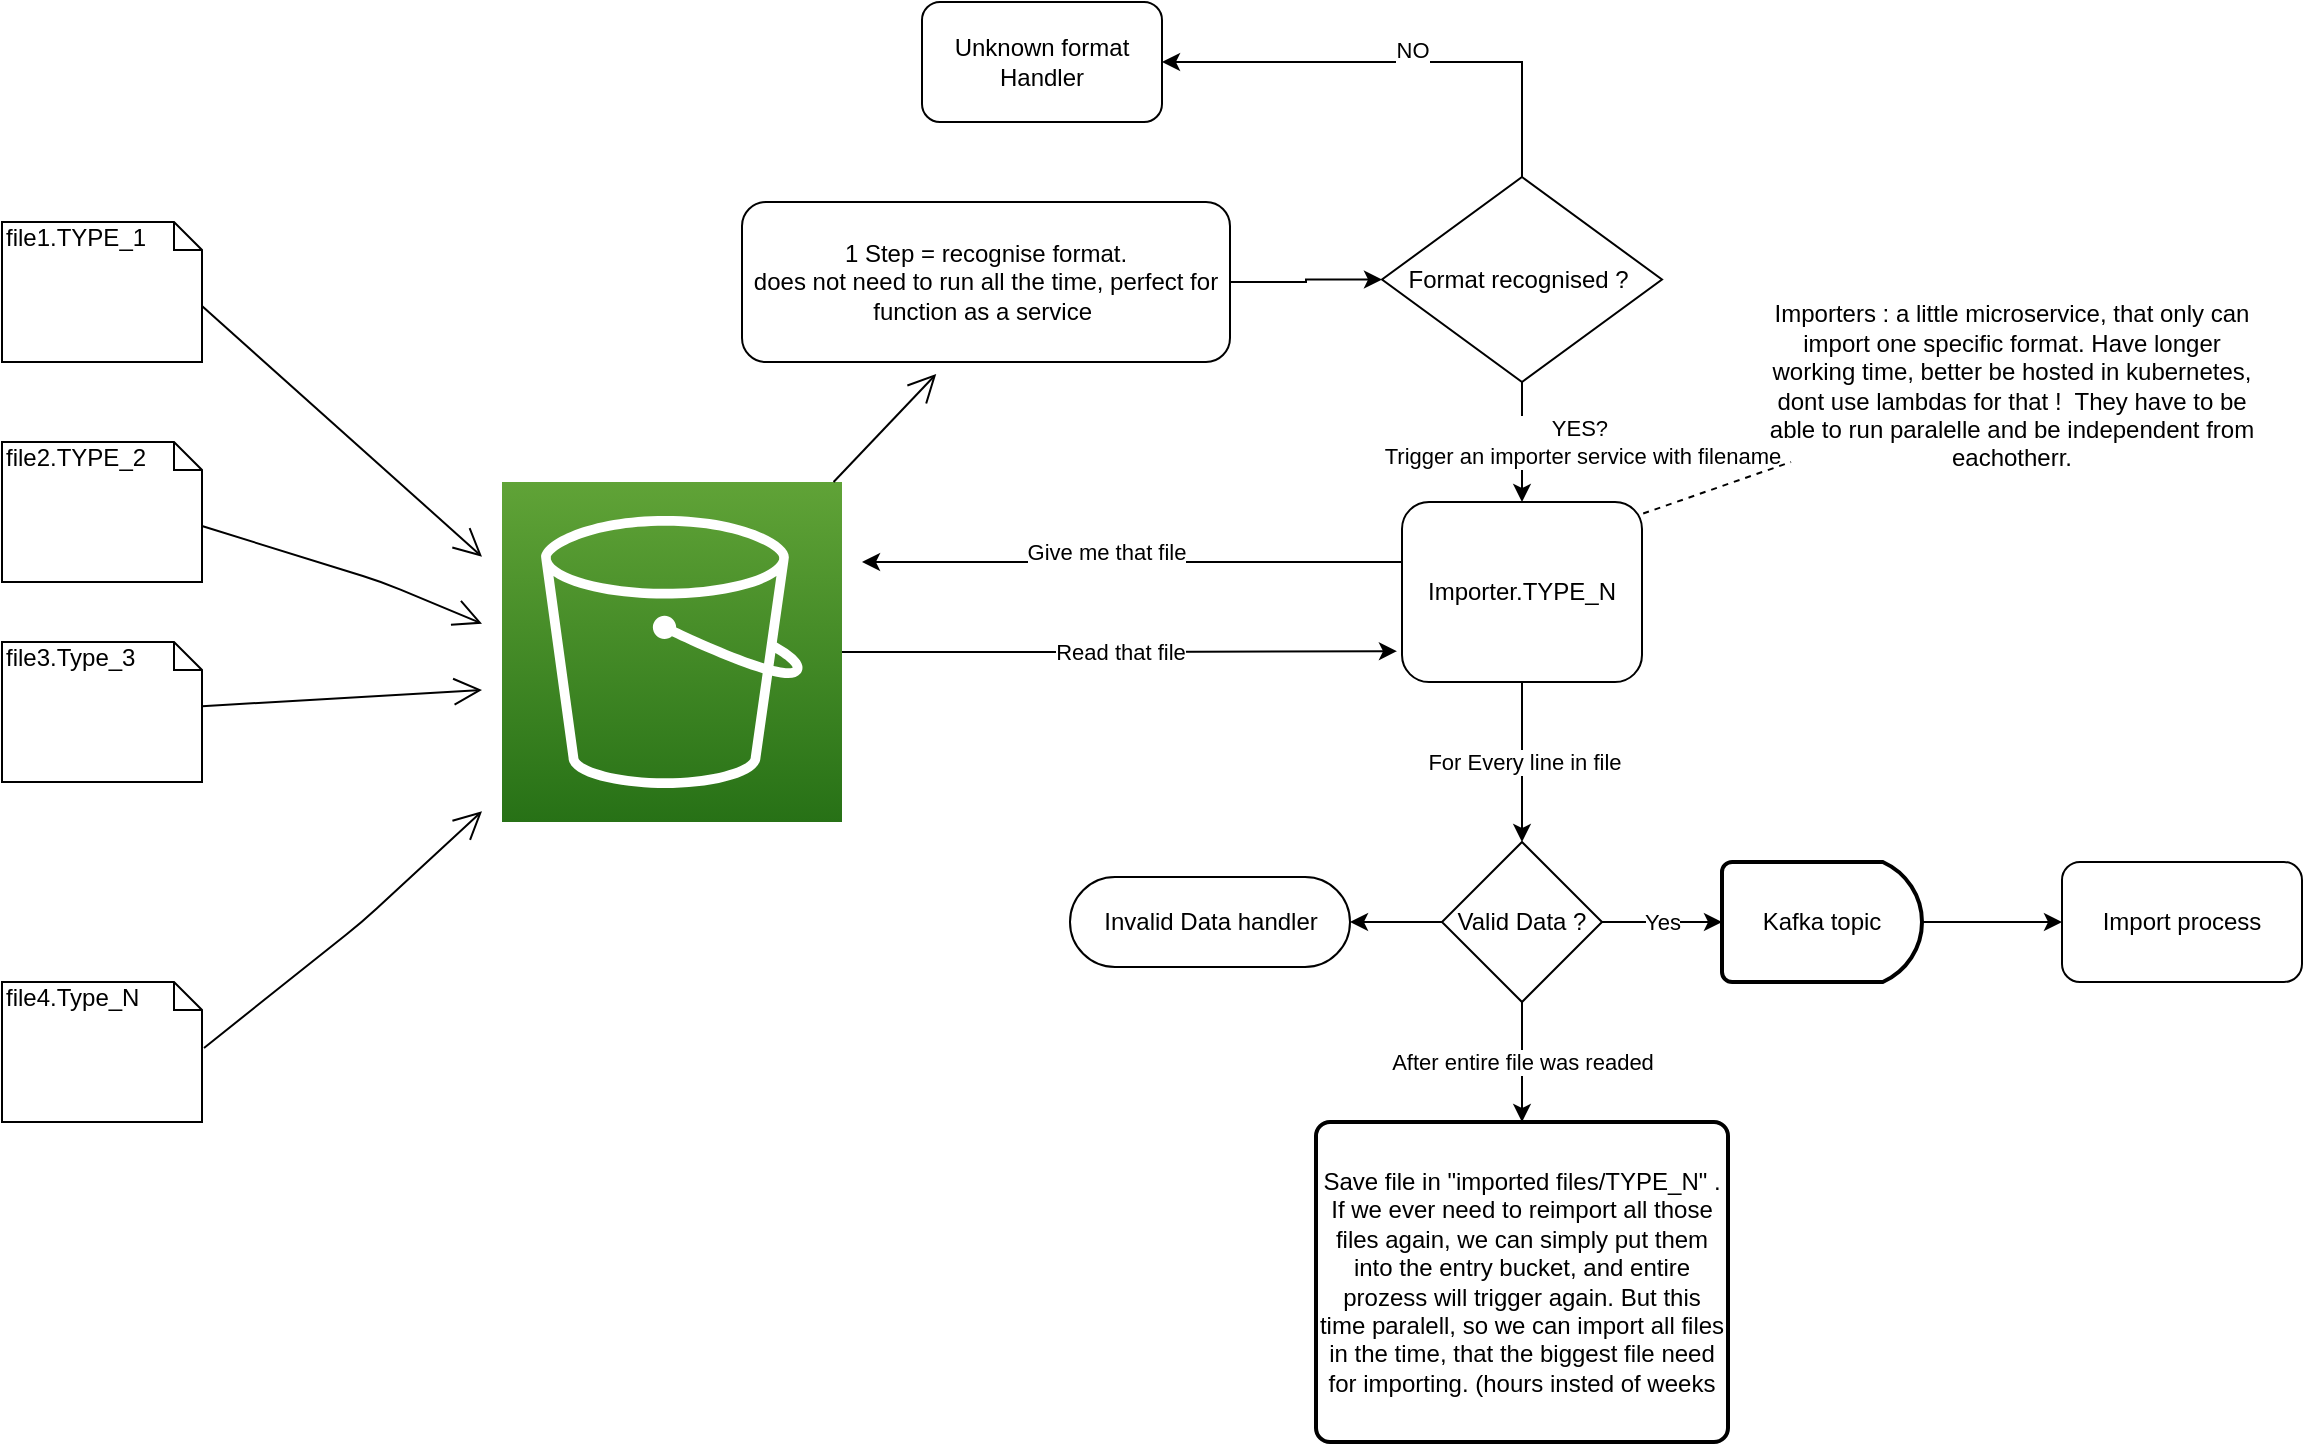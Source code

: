 <mxfile version="13.3.0" type="github">
  <diagram id="6az-f2hGm9_44fIk0SS6" name="Page-1">
    <mxGraphModel dx="2012" dy="721" grid="1" gridSize="10" guides="1" tooltips="1" connect="1" arrows="1" fold="1" page="1" pageScale="1" pageWidth="827" pageHeight="1169" math="0" shadow="0">
      <root>
        <mxCell id="0" />
        <mxCell id="1" parent="0" />
        <mxCell id="f88zX8U65ByKJ041jOnL-2" value="file1.TYPE_1" style="shape=note;whiteSpace=wrap;html=1;size=14;verticalAlign=top;align=left;spacingTop=-6;" vertex="1" parent="1">
          <mxGeometry x="-190" y="120" width="100" height="70" as="geometry" />
        </mxCell>
        <mxCell id="f88zX8U65ByKJ041jOnL-3" value="file2.TYPE_2" style="shape=note;whiteSpace=wrap;html=1;size=14;verticalAlign=top;align=left;spacingTop=-6;" vertex="1" parent="1">
          <mxGeometry x="-190" y="230" width="100" height="70" as="geometry" />
        </mxCell>
        <mxCell id="f88zX8U65ByKJ041jOnL-4" value="file3.Type_3" style="shape=note;whiteSpace=wrap;html=1;size=14;verticalAlign=top;align=left;spacingTop=-6;" vertex="1" parent="1">
          <mxGeometry x="-190" y="330" width="100" height="70" as="geometry" />
        </mxCell>
        <mxCell id="f88zX8U65ByKJ041jOnL-5" value="file4.Type_N" style="shape=note;whiteSpace=wrap;html=1;size=14;verticalAlign=top;align=left;spacingTop=-6;" vertex="1" parent="1">
          <mxGeometry x="-190" y="500" width="100" height="70" as="geometry" />
        </mxCell>
        <mxCell id="f88zX8U65ByKJ041jOnL-6" value="" style="endArrow=open;endFill=1;endSize=12;html=1;exitX=0;exitY=0;exitDx=100;exitDy=42;exitPerimeter=0;" edge="1" parent="1" source="f88zX8U65ByKJ041jOnL-2">
          <mxGeometry width="160" relative="1" as="geometry">
            <mxPoint x="100" y="570" as="sourcePoint" />
            <mxPoint x="50" y="287.333" as="targetPoint" />
          </mxGeometry>
        </mxCell>
        <mxCell id="f88zX8U65ByKJ041jOnL-7" value="" style="endArrow=open;endFill=1;endSize=12;html=1;exitX=0;exitY=0;exitDx=100;exitDy=42;exitPerimeter=0;" edge="1" parent="1" source="f88zX8U65ByKJ041jOnL-3">
          <mxGeometry width="160" relative="1" as="geometry">
            <mxPoint x="-90" y="162" as="sourcePoint" />
            <mxPoint x="50" y="320.833" as="targetPoint" />
            <Array as="points">
              <mxPoint y="300" />
            </Array>
          </mxGeometry>
        </mxCell>
        <mxCell id="f88zX8U65ByKJ041jOnL-8" value="" style="endArrow=open;endFill=1;endSize=12;html=1;" edge="1" parent="1" source="f88zX8U65ByKJ041jOnL-4">
          <mxGeometry width="160" relative="1" as="geometry">
            <mxPoint x="-90" y="162" as="sourcePoint" />
            <mxPoint x="50" y="354.038" as="targetPoint" />
            <Array as="points" />
          </mxGeometry>
        </mxCell>
        <mxCell id="f88zX8U65ByKJ041jOnL-9" value="" style="endArrow=open;endFill=1;endSize=12;html=1;exitX=1.01;exitY=0.471;exitDx=0;exitDy=0;exitPerimeter=0;" edge="1" parent="1" source="f88zX8U65ByKJ041jOnL-5">
          <mxGeometry width="160" relative="1" as="geometry">
            <mxPoint x="-90" y="362.115" as="sourcePoint" />
            <mxPoint x="50" y="414.615" as="targetPoint" />
            <Array as="points">
              <mxPoint x="-10" y="470" />
            </Array>
          </mxGeometry>
        </mxCell>
        <mxCell id="f88zX8U65ByKJ041jOnL-10" style="edgeStyle=orthogonalEdgeStyle;rounded=0;orthogonalLoop=1;jettySize=auto;html=1;entryX=0;entryY=0.5;entryDx=0;entryDy=0;" edge="1" parent="1" source="f88zX8U65ByKJ041jOnL-11" target="f88zX8U65ByKJ041jOnL-19">
          <mxGeometry relative="1" as="geometry" />
        </mxCell>
        <mxCell id="f88zX8U65ByKJ041jOnL-11" value="1 Step = recognise format.&lt;br&gt;does not need to run all the time, perfect for function as a service&amp;nbsp;" style="rounded=1;whiteSpace=wrap;html=1;" vertex="1" parent="1">
          <mxGeometry x="180" y="110" width="244" height="80" as="geometry" />
        </mxCell>
        <mxCell id="f88zX8U65ByKJ041jOnL-12" value="&lt;br&gt;" style="text;html=1;align=center;verticalAlign=middle;resizable=0;points=[];autosize=1;" vertex="1" parent="f88zX8U65ByKJ041jOnL-11">
          <mxGeometry x="138" y="53" width="20" height="20" as="geometry" />
        </mxCell>
        <mxCell id="f88zX8U65ByKJ041jOnL-13" value="Read that file&lt;br&gt;" style="edgeStyle=orthogonalEdgeStyle;rounded=0;orthogonalLoop=1;jettySize=auto;html=1;entryX=-0.021;entryY=0.829;entryDx=0;entryDy=0;entryPerimeter=0;" edge="1" parent="1" source="f88zX8U65ByKJ041jOnL-14" target="f88zX8U65ByKJ041jOnL-24">
          <mxGeometry relative="1" as="geometry">
            <mxPoint x="490" y="335" as="targetPoint" />
          </mxGeometry>
        </mxCell>
        <mxCell id="f88zX8U65ByKJ041jOnL-14" value="" style="outlineConnect=0;fontColor=#232F3E;gradientColor=#60A337;gradientDirection=north;fillColor=#277116;strokeColor=#ffffff;dashed=0;verticalLabelPosition=bottom;verticalAlign=top;align=center;html=1;fontSize=12;fontStyle=0;aspect=fixed;shape=mxgraph.aws4.resourceIcon;resIcon=mxgraph.aws4.s3;" vertex="1" parent="1">
          <mxGeometry x="60" y="250" width="170" height="170" as="geometry" />
        </mxCell>
        <mxCell id="f88zX8U65ByKJ041jOnL-15" value="" style="endArrow=open;endFill=1;endSize=12;html=1;entryX=0.398;entryY=1.075;entryDx=0;entryDy=0;entryPerimeter=0;" edge="1" parent="1" source="f88zX8U65ByKJ041jOnL-14" target="f88zX8U65ByKJ041jOnL-11">
          <mxGeometry width="160" relative="1" as="geometry">
            <mxPoint x="-90" y="362.115" as="sourcePoint" />
            <mxPoint x="50" y="354.038" as="targetPoint" />
            <Array as="points" />
          </mxGeometry>
        </mxCell>
        <mxCell id="f88zX8U65ByKJ041jOnL-16" style="edgeStyle=orthogonalEdgeStyle;rounded=0;orthogonalLoop=1;jettySize=auto;html=1;entryX=1;entryY=0.5;entryDx=0;entryDy=0;" edge="1" parent="1" source="f88zX8U65ByKJ041jOnL-19" target="f88zX8U65ByKJ041jOnL-20">
          <mxGeometry relative="1" as="geometry">
            <Array as="points">
              <mxPoint x="570" y="40" />
            </Array>
          </mxGeometry>
        </mxCell>
        <mxCell id="f88zX8U65ByKJ041jOnL-17" value="NO&lt;br&gt;&lt;br&gt;" style="edgeLabel;html=1;align=center;verticalAlign=middle;resizable=0;points=[];" vertex="1" connectable="0" parent="f88zX8U65ByKJ041jOnL-16">
          <mxGeometry x="-0.052" y="1" relative="1" as="geometry">
            <mxPoint as="offset" />
          </mxGeometry>
        </mxCell>
        <mxCell id="f88zX8U65ByKJ041jOnL-18" value="YES?&amp;nbsp;&lt;br&gt;Trigger an importer service with filename&lt;br&gt;" style="edgeStyle=orthogonalEdgeStyle;rounded=0;orthogonalLoop=1;jettySize=auto;html=1;exitX=0.5;exitY=1;exitDx=0;exitDy=0;" edge="1" parent="1" source="f88zX8U65ByKJ041jOnL-19" target="f88zX8U65ByKJ041jOnL-24">
          <mxGeometry y="30" relative="1" as="geometry">
            <mxPoint as="offset" />
          </mxGeometry>
        </mxCell>
        <mxCell id="f88zX8U65ByKJ041jOnL-19" value="Format recognised ?&amp;nbsp;" style="rhombus;whiteSpace=wrap;html=1;" vertex="1" parent="1">
          <mxGeometry x="500" y="97.5" width="140" height="102.5" as="geometry" />
        </mxCell>
        <mxCell id="f88zX8U65ByKJ041jOnL-20" value="Unknown format Handler" style="rounded=1;whiteSpace=wrap;html=1;" vertex="1" parent="1">
          <mxGeometry x="270" y="10" width="120" height="60" as="geometry" />
        </mxCell>
        <mxCell id="f88zX8U65ByKJ041jOnL-21" style="edgeStyle=orthogonalEdgeStyle;rounded=0;orthogonalLoop=1;jettySize=auto;html=1;" edge="1" parent="1" source="f88zX8U65ByKJ041jOnL-24">
          <mxGeometry relative="1" as="geometry">
            <mxPoint x="240" y="290" as="targetPoint" />
            <Array as="points">
              <mxPoint x="500" y="290" />
              <mxPoint x="500" y="290" />
            </Array>
          </mxGeometry>
        </mxCell>
        <mxCell id="f88zX8U65ByKJ041jOnL-22" value="Give me that file&lt;br&gt;&lt;br&gt;" style="edgeLabel;html=1;align=center;verticalAlign=middle;resizable=0;points=[];" vertex="1" connectable="0" parent="f88zX8U65ByKJ041jOnL-21">
          <mxGeometry x="0.101" y="2" relative="1" as="geometry">
            <mxPoint as="offset" />
          </mxGeometry>
        </mxCell>
        <mxCell id="f88zX8U65ByKJ041jOnL-23" value="For Every line in file&lt;br&gt;" style="edgeStyle=orthogonalEdgeStyle;rounded=0;orthogonalLoop=1;jettySize=auto;html=1;" edge="1" parent="1" source="f88zX8U65ByKJ041jOnL-24">
          <mxGeometry relative="1" as="geometry">
            <mxPoint x="570" y="430" as="targetPoint" />
            <Array as="points" />
          </mxGeometry>
        </mxCell>
        <mxCell id="f88zX8U65ByKJ041jOnL-24" value="Importer.TYPE_N" style="rounded=1;whiteSpace=wrap;html=1;" vertex="1" parent="1">
          <mxGeometry x="510" y="260" width="120" height="90" as="geometry" />
        </mxCell>
        <mxCell id="f88zX8U65ByKJ041jOnL-25" value="Importers : a little microservice, that only can import one specific format. Have longer working time, better be hosted in kubernetes, dont use lambdas for that !&amp;nbsp; They have to be able to run paralelle and be independent from eachotherr.&lt;br&gt;" style="text;html=1;strokeColor=none;fillColor=none;align=center;verticalAlign=middle;whiteSpace=wrap;rounded=0;" vertex="1" parent="1">
          <mxGeometry x="690" y="163" width="250" height="77" as="geometry" />
        </mxCell>
        <mxCell id="f88zX8U65ByKJ041jOnL-26" value="" style="endArrow=none;dashed=1;html=1;exitX=1.005;exitY=0.064;exitDx=0;exitDy=0;exitPerimeter=0;" edge="1" parent="1" source="f88zX8U65ByKJ041jOnL-24" target="f88zX8U65ByKJ041jOnL-25">
          <mxGeometry width="50" height="50" relative="1" as="geometry">
            <mxPoint x="760" y="400" as="sourcePoint" />
            <mxPoint x="810" y="350" as="targetPoint" />
          </mxGeometry>
        </mxCell>
        <mxCell id="f88zX8U65ByKJ041jOnL-27" value="Yes" style="edgeStyle=orthogonalEdgeStyle;rounded=0;orthogonalLoop=1;jettySize=auto;html=1;exitX=1;exitY=0.5;exitDx=0;exitDy=0;" edge="1" parent="1" source="f88zX8U65ByKJ041jOnL-30" target="f88zX8U65ByKJ041jOnL-31">
          <mxGeometry relative="1" as="geometry" />
        </mxCell>
        <mxCell id="f88zX8U65ByKJ041jOnL-28" style="edgeStyle=orthogonalEdgeStyle;rounded=0;orthogonalLoop=1;jettySize=auto;html=1;exitX=0;exitY=0.5;exitDx=0;exitDy=0;entryX=1;entryY=0.5;entryDx=0;entryDy=0;entryPerimeter=0;" edge="1" parent="1" source="f88zX8U65ByKJ041jOnL-30" target="f88zX8U65ByKJ041jOnL-32">
          <mxGeometry relative="1" as="geometry" />
        </mxCell>
        <mxCell id="f88zX8U65ByKJ041jOnL-29" value="After entire file was readed" style="edgeStyle=orthogonalEdgeStyle;rounded=0;orthogonalLoop=1;jettySize=auto;html=1;exitX=0.5;exitY=1;exitDx=0;exitDy=0;" edge="1" parent="1" source="f88zX8U65ByKJ041jOnL-30" target="f88zX8U65ByKJ041jOnL-33">
          <mxGeometry relative="1" as="geometry" />
        </mxCell>
        <mxCell id="f88zX8U65ByKJ041jOnL-30" value="Valid Data ?" style="rhombus;whiteSpace=wrap;html=1;" vertex="1" parent="1">
          <mxGeometry x="530" y="430" width="80" height="80" as="geometry" />
        </mxCell>
        <mxCell id="f88zX8U65ByKJ041jOnL-35" style="edgeStyle=orthogonalEdgeStyle;rounded=0;orthogonalLoop=1;jettySize=auto;html=1;exitX=1;exitY=0.5;exitDx=0;exitDy=0;exitPerimeter=0;" edge="1" parent="1" source="f88zX8U65ByKJ041jOnL-31">
          <mxGeometry relative="1" as="geometry">
            <mxPoint x="840" y="470" as="targetPoint" />
          </mxGeometry>
        </mxCell>
        <mxCell id="f88zX8U65ByKJ041jOnL-31" value="Kafka topic&lt;br&gt;" style="strokeWidth=2;html=1;shape=mxgraph.flowchart.delay;whiteSpace=wrap;" vertex="1" parent="1">
          <mxGeometry x="670" y="440" width="100" height="60" as="geometry" />
        </mxCell>
        <mxCell id="f88zX8U65ByKJ041jOnL-32" value="Invalid Data handler" style="html=1;dashed=0;whitespace=wrap;shape=mxgraph.dfd.start" vertex="1" parent="1">
          <mxGeometry x="344" y="447.5" width="140" height="45" as="geometry" />
        </mxCell>
        <mxCell id="f88zX8U65ByKJ041jOnL-33" value="Save file in &quot;imported files/TYPE_N&quot; .&lt;br&gt;If we ever need to reimport all those files again, we can simply put them into the entry bucket, and entire prozess will trigger again. But this time paralell, so we can import all files in the time, that the biggest file need for importing. (hours insted of weeks" style="rounded=1;whiteSpace=wrap;html=1;absoluteArcSize=1;arcSize=14;strokeWidth=2;" vertex="1" parent="1">
          <mxGeometry x="467" y="570" width="206" height="160" as="geometry" />
        </mxCell>
        <mxCell id="f88zX8U65ByKJ041jOnL-36" value="Import process" style="rounded=1;whiteSpace=wrap;html=1;" vertex="1" parent="1">
          <mxGeometry x="840" y="440" width="120" height="60" as="geometry" />
        </mxCell>
      </root>
    </mxGraphModel>
  </diagram>
</mxfile>
